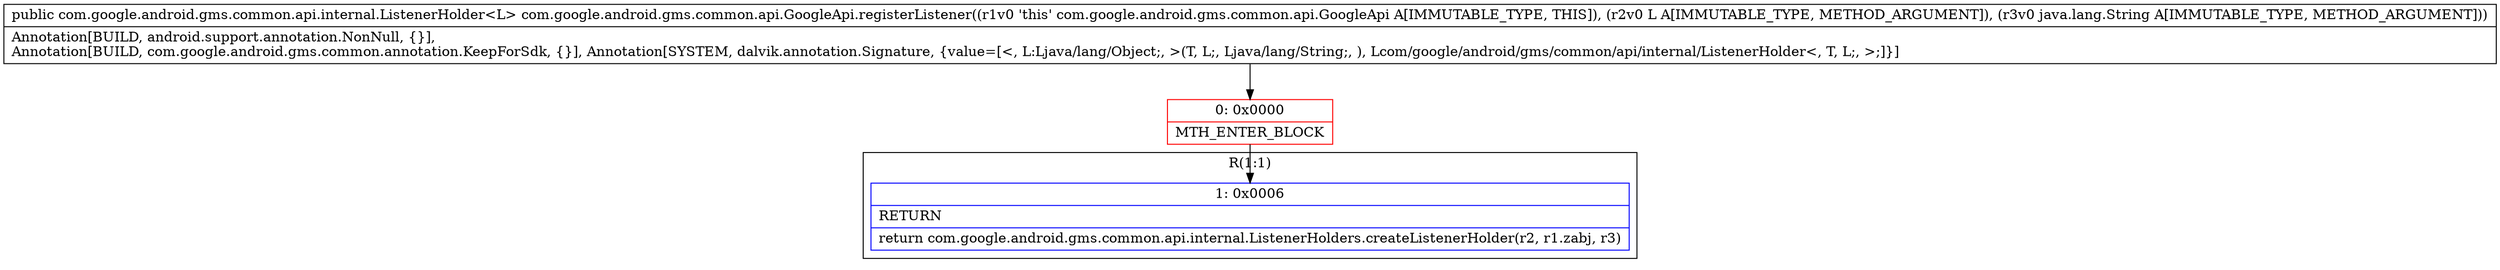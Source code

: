 digraph "CFG forcom.google.android.gms.common.api.GoogleApi.registerListener(Ljava\/lang\/Object;Ljava\/lang\/String;)Lcom\/google\/android\/gms\/common\/api\/internal\/ListenerHolder;" {
subgraph cluster_Region_2009427721 {
label = "R(1:1)";
node [shape=record,color=blue];
Node_1 [shape=record,label="{1\:\ 0x0006|RETURN\l|return com.google.android.gms.common.api.internal.ListenerHolders.createListenerHolder(r2, r1.zabj, r3)\l}"];
}
Node_0 [shape=record,color=red,label="{0\:\ 0x0000|MTH_ENTER_BLOCK\l}"];
MethodNode[shape=record,label="{public com.google.android.gms.common.api.internal.ListenerHolder\<L\> com.google.android.gms.common.api.GoogleApi.registerListener((r1v0 'this' com.google.android.gms.common.api.GoogleApi A[IMMUTABLE_TYPE, THIS]), (r2v0 L A[IMMUTABLE_TYPE, METHOD_ARGUMENT]), (r3v0 java.lang.String A[IMMUTABLE_TYPE, METHOD_ARGUMENT]))  | Annotation[BUILD, android.support.annotation.NonNull, \{\}], \lAnnotation[BUILD, com.google.android.gms.common.annotation.KeepForSdk, \{\}], Annotation[SYSTEM, dalvik.annotation.Signature, \{value=[\<, L:Ljava\/lang\/Object;, \>(T, L;, Ljava\/lang\/String;, ), Lcom\/google\/android\/gms\/common\/api\/internal\/ListenerHolder\<, T, L;, \>;]\}]\l}"];
MethodNode -> Node_0;
Node_0 -> Node_1;
}

